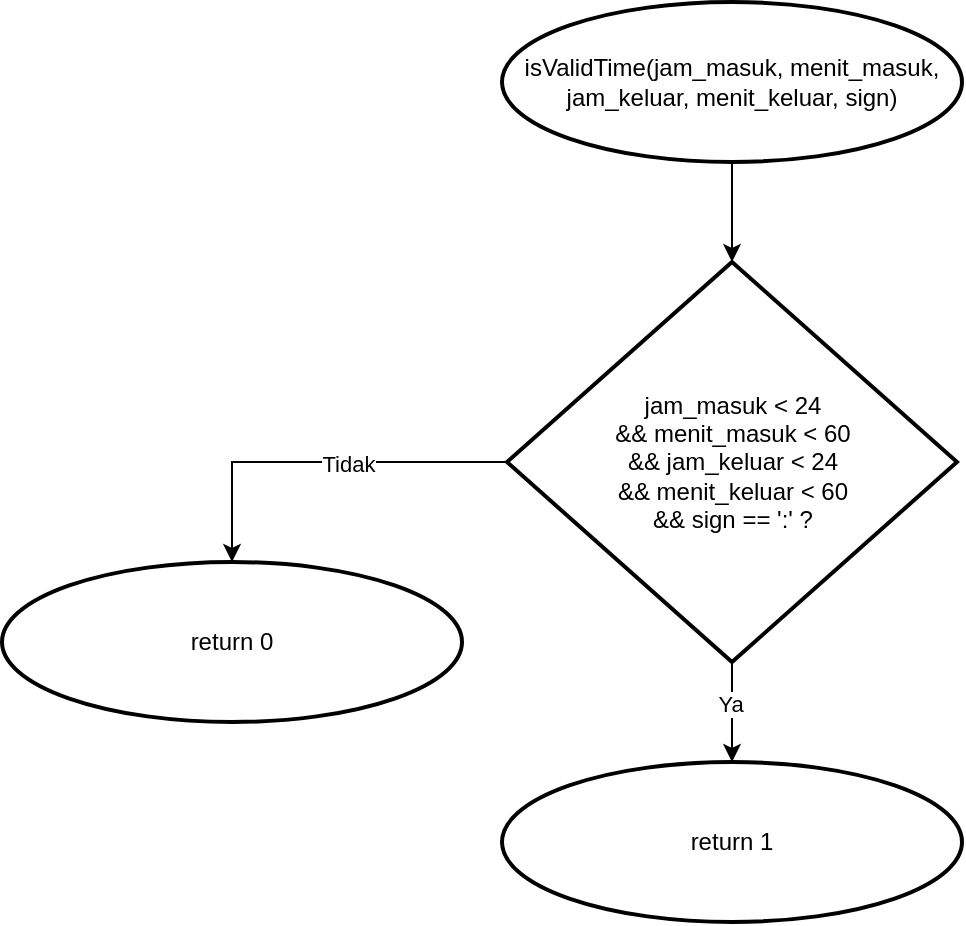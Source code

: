 <mxfile version="23.1.5" type="device">
  <diagram name="Page-1" id="eF9CoDDYWW2r-anySZwX">
    <mxGraphModel dx="785" dy="2705" grid="1" gridSize="10" guides="1" tooltips="1" connect="1" arrows="1" fold="1" page="1" pageScale="1" pageWidth="850" pageHeight="1100" math="0" shadow="0">
      <root>
        <mxCell id="0" />
        <mxCell id="1" parent="0" />
        <mxCell id="kGD5VDKbIppjMghZSTM3-1" value="isValidTime(jam_masuk, menit_masuk, jam_keluar, menit_keluar, sign)" style="strokeWidth=2;html=1;shape=mxgraph.flowchart.start_1;whiteSpace=wrap;" vertex="1" parent="1">
          <mxGeometry x="280" y="-2180" width="230" height="80" as="geometry" />
        </mxCell>
        <mxCell id="kGD5VDKbIppjMghZSTM3-2" value="jam_masuk &amp;lt; 24 &lt;br&gt;&amp;amp;&amp;amp; menit_masuk &amp;lt; 60 &lt;br&gt;&amp;amp;&amp;amp; jam_keluar &amp;lt; 24 &lt;br&gt;&amp;amp;&amp;amp; menit_keluar &amp;lt; 60 &lt;br&gt;&amp;amp;&amp;amp; sign == &#39;:&#39; ?" style="strokeWidth=2;html=1;shape=mxgraph.flowchart.decision;whiteSpace=wrap;" vertex="1" parent="1">
          <mxGeometry x="282.5" y="-2050" width="225" height="200" as="geometry" />
        </mxCell>
        <mxCell id="kGD5VDKbIppjMghZSTM3-3" style="edgeStyle=orthogonalEdgeStyle;rounded=0;orthogonalLoop=1;jettySize=auto;html=1;exitX=0.5;exitY=1;exitDx=0;exitDy=0;exitPerimeter=0;entryX=0.5;entryY=0;entryDx=0;entryDy=0;entryPerimeter=0;" edge="1" parent="1" source="kGD5VDKbIppjMghZSTM3-1" target="kGD5VDKbIppjMghZSTM3-2">
          <mxGeometry relative="1" as="geometry" />
        </mxCell>
        <mxCell id="kGD5VDKbIppjMghZSTM3-5" value="return 1" style="strokeWidth=2;html=1;shape=mxgraph.flowchart.start_1;whiteSpace=wrap;" vertex="1" parent="1">
          <mxGeometry x="280" y="-1800" width="230" height="80" as="geometry" />
        </mxCell>
        <mxCell id="kGD5VDKbIppjMghZSTM3-6" style="edgeStyle=orthogonalEdgeStyle;rounded=0;orthogonalLoop=1;jettySize=auto;html=1;exitX=0.5;exitY=1;exitDx=0;exitDy=0;exitPerimeter=0;entryX=0.5;entryY=0;entryDx=0;entryDy=0;entryPerimeter=0;" edge="1" parent="1" source="kGD5VDKbIppjMghZSTM3-2" target="kGD5VDKbIppjMghZSTM3-5">
          <mxGeometry relative="1" as="geometry" />
        </mxCell>
        <mxCell id="kGD5VDKbIppjMghZSTM3-10" value="Ya" style="edgeLabel;html=1;align=center;verticalAlign=middle;resizable=0;points=[];" vertex="1" connectable="0" parent="kGD5VDKbIppjMghZSTM3-6">
          <mxGeometry x="-0.182" y="-1" relative="1" as="geometry">
            <mxPoint as="offset" />
          </mxGeometry>
        </mxCell>
        <mxCell id="kGD5VDKbIppjMghZSTM3-7" value="return 0" style="strokeWidth=2;html=1;shape=mxgraph.flowchart.start_1;whiteSpace=wrap;" vertex="1" parent="1">
          <mxGeometry x="30" y="-1900" width="230" height="80" as="geometry" />
        </mxCell>
        <mxCell id="kGD5VDKbIppjMghZSTM3-8" style="edgeStyle=orthogonalEdgeStyle;rounded=0;orthogonalLoop=1;jettySize=auto;html=1;exitX=0;exitY=0.5;exitDx=0;exitDy=0;exitPerimeter=0;entryX=0.5;entryY=0;entryDx=0;entryDy=0;entryPerimeter=0;" edge="1" parent="1" source="kGD5VDKbIppjMghZSTM3-2" target="kGD5VDKbIppjMghZSTM3-7">
          <mxGeometry relative="1" as="geometry" />
        </mxCell>
        <mxCell id="kGD5VDKbIppjMghZSTM3-9" value="Tidak" style="edgeLabel;html=1;align=center;verticalAlign=middle;resizable=0;points=[];" vertex="1" connectable="0" parent="kGD5VDKbIppjMghZSTM3-8">
          <mxGeometry x="-0.154" y="1" relative="1" as="geometry">
            <mxPoint as="offset" />
          </mxGeometry>
        </mxCell>
      </root>
    </mxGraphModel>
  </diagram>
</mxfile>
